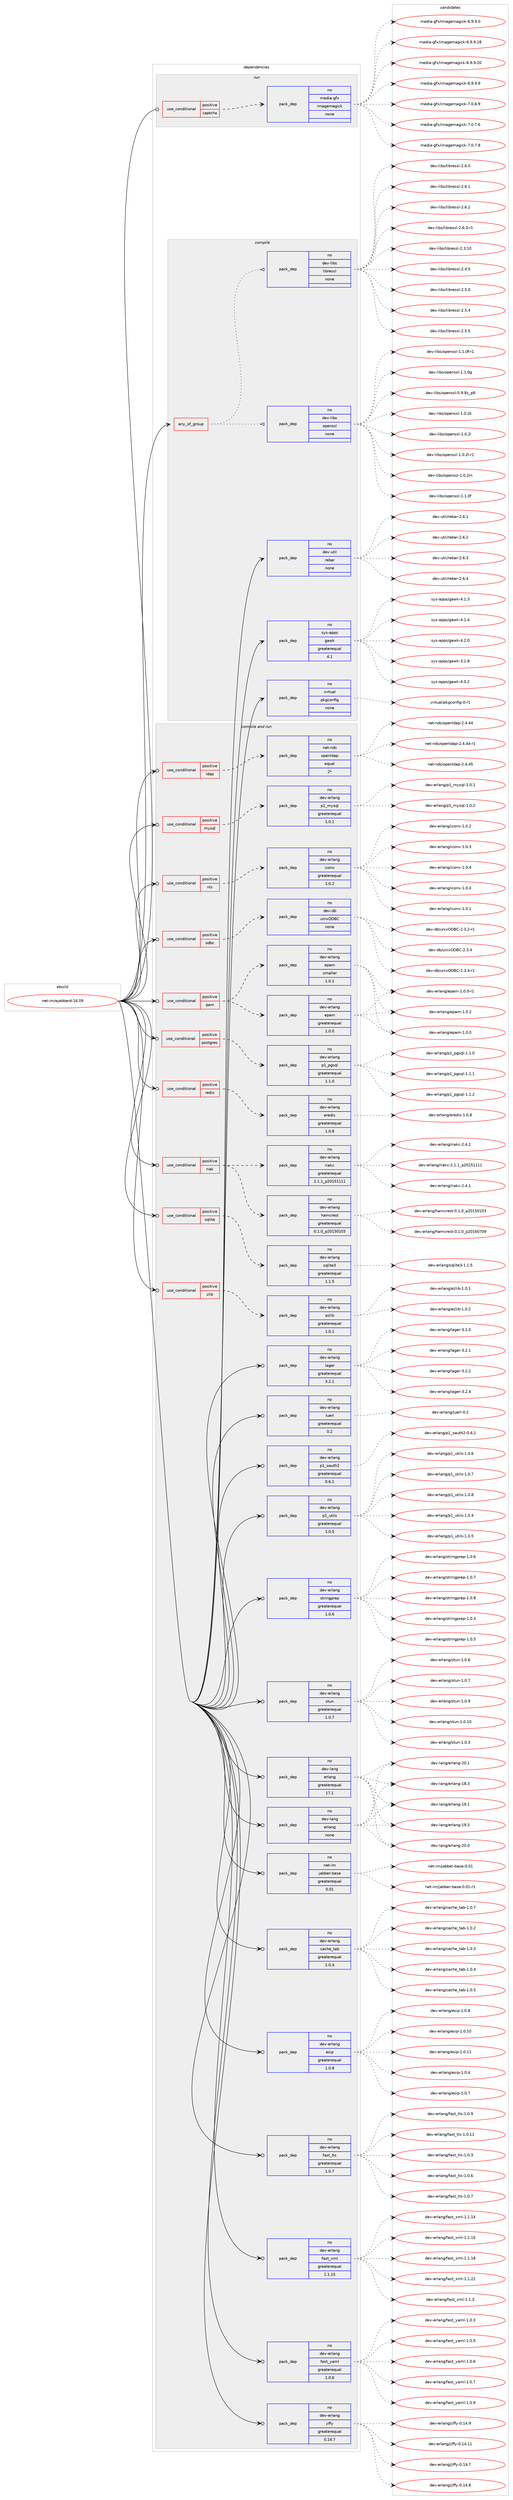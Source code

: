 digraph prolog {

# *************
# Graph options
# *************

newrank=true;
concentrate=true;
compound=true;
graph [rankdir=LR,fontname=Helvetica,fontsize=10,ranksep=1.5];#, ranksep=2.5, nodesep=0.2];
edge  [arrowhead=vee];
node  [fontname=Helvetica,fontsize=10];

# **********
# The ebuild
# **********

subgraph cluster_leftcol {
color=gray;
rank=same;
label=<<i>ebuild</i>>;
id [label="net-im/ejabberd-16.09", color=red, width=4, href="../net-im/ejabberd-16.09.svg"];
}

# ****************
# The dependencies
# ****************

subgraph cluster_midcol {
color=gray;
label=<<i>dependencies</i>>;
subgraph cluster_compile {
fillcolor="#eeeeee";
style=filled;
label=<<i>compile</i>>;
subgraph any6655 {
dependency412030 [label=<<TABLE BORDER="0" CELLBORDER="1" CELLSPACING="0" CELLPADDING="4"><TR><TD CELLPADDING="10">any_of_group</TD></TR></TABLE>>, shape=none, color=red];subgraph pack303246 {
dependency412031 [label=<<TABLE BORDER="0" CELLBORDER="1" CELLSPACING="0" CELLPADDING="4" WIDTH="220"><TR><TD ROWSPAN="6" CELLPADDING="30">pack_dep</TD></TR><TR><TD WIDTH="110">no</TD></TR><TR><TD>dev-libs</TD></TR><TR><TD>openssl</TD></TR><TR><TD>none</TD></TR><TR><TD></TD></TR></TABLE>>, shape=none, color=blue];
}
dependency412030:e -> dependency412031:w [weight=20,style="dotted",arrowhead="oinv"];
subgraph pack303247 {
dependency412032 [label=<<TABLE BORDER="0" CELLBORDER="1" CELLSPACING="0" CELLPADDING="4" WIDTH="220"><TR><TD ROWSPAN="6" CELLPADDING="30">pack_dep</TD></TR><TR><TD WIDTH="110">no</TD></TR><TR><TD>dev-libs</TD></TR><TR><TD>libressl</TD></TR><TR><TD>none</TD></TR><TR><TD></TD></TR></TABLE>>, shape=none, color=blue];
}
dependency412030:e -> dependency412032:w [weight=20,style="dotted",arrowhead="oinv"];
}
id:e -> dependency412030:w [weight=20,style="solid",arrowhead="vee"];
subgraph pack303248 {
dependency412033 [label=<<TABLE BORDER="0" CELLBORDER="1" CELLSPACING="0" CELLPADDING="4" WIDTH="220"><TR><TD ROWSPAN="6" CELLPADDING="30">pack_dep</TD></TR><TR><TD WIDTH="110">no</TD></TR><TR><TD>dev-util</TD></TR><TR><TD>rebar</TD></TR><TR><TD>none</TD></TR><TR><TD></TD></TR></TABLE>>, shape=none, color=blue];
}
id:e -> dependency412033:w [weight=20,style="solid",arrowhead="vee"];
subgraph pack303249 {
dependency412034 [label=<<TABLE BORDER="0" CELLBORDER="1" CELLSPACING="0" CELLPADDING="4" WIDTH="220"><TR><TD ROWSPAN="6" CELLPADDING="30">pack_dep</TD></TR><TR><TD WIDTH="110">no</TD></TR><TR><TD>sys-apps</TD></TR><TR><TD>gawk</TD></TR><TR><TD>greaterequal</TD></TR><TR><TD>4.1</TD></TR></TABLE>>, shape=none, color=blue];
}
id:e -> dependency412034:w [weight=20,style="solid",arrowhead="vee"];
subgraph pack303250 {
dependency412035 [label=<<TABLE BORDER="0" CELLBORDER="1" CELLSPACING="0" CELLPADDING="4" WIDTH="220"><TR><TD ROWSPAN="6" CELLPADDING="30">pack_dep</TD></TR><TR><TD WIDTH="110">no</TD></TR><TR><TD>virtual</TD></TR><TR><TD>pkgconfig</TD></TR><TR><TD>none</TD></TR><TR><TD></TD></TR></TABLE>>, shape=none, color=blue];
}
id:e -> dependency412035:w [weight=20,style="solid",arrowhead="vee"];
}
subgraph cluster_compileandrun {
fillcolor="#eeeeee";
style=filled;
label=<<i>compile and run</i>>;
subgraph cond101941 {
dependency412036 [label=<<TABLE BORDER="0" CELLBORDER="1" CELLSPACING="0" CELLPADDING="4"><TR><TD ROWSPAN="3" CELLPADDING="10">use_conditional</TD></TR><TR><TD>positive</TD></TR><TR><TD>ldap</TD></TR></TABLE>>, shape=none, color=red];
subgraph pack303251 {
dependency412037 [label=<<TABLE BORDER="0" CELLBORDER="1" CELLSPACING="0" CELLPADDING="4" WIDTH="220"><TR><TD ROWSPAN="6" CELLPADDING="30">pack_dep</TD></TR><TR><TD WIDTH="110">no</TD></TR><TR><TD>net-nds</TD></TR><TR><TD>openldap</TD></TR><TR><TD>equal</TD></TR><TR><TD>2*</TD></TR></TABLE>>, shape=none, color=blue];
}
dependency412036:e -> dependency412037:w [weight=20,style="dashed",arrowhead="vee"];
}
id:e -> dependency412036:w [weight=20,style="solid",arrowhead="odotvee"];
subgraph cond101942 {
dependency412038 [label=<<TABLE BORDER="0" CELLBORDER="1" CELLSPACING="0" CELLPADDING="4"><TR><TD ROWSPAN="3" CELLPADDING="10">use_conditional</TD></TR><TR><TD>positive</TD></TR><TR><TD>mysql</TD></TR></TABLE>>, shape=none, color=red];
subgraph pack303252 {
dependency412039 [label=<<TABLE BORDER="0" CELLBORDER="1" CELLSPACING="0" CELLPADDING="4" WIDTH="220"><TR><TD ROWSPAN="6" CELLPADDING="30">pack_dep</TD></TR><TR><TD WIDTH="110">no</TD></TR><TR><TD>dev-erlang</TD></TR><TR><TD>p1_mysql</TD></TR><TR><TD>greaterequal</TD></TR><TR><TD>1.0.1</TD></TR></TABLE>>, shape=none, color=blue];
}
dependency412038:e -> dependency412039:w [weight=20,style="dashed",arrowhead="vee"];
}
id:e -> dependency412038:w [weight=20,style="solid",arrowhead="odotvee"];
subgraph cond101943 {
dependency412040 [label=<<TABLE BORDER="0" CELLBORDER="1" CELLSPACING="0" CELLPADDING="4"><TR><TD ROWSPAN="3" CELLPADDING="10">use_conditional</TD></TR><TR><TD>positive</TD></TR><TR><TD>nls</TD></TR></TABLE>>, shape=none, color=red];
subgraph pack303253 {
dependency412041 [label=<<TABLE BORDER="0" CELLBORDER="1" CELLSPACING="0" CELLPADDING="4" WIDTH="220"><TR><TD ROWSPAN="6" CELLPADDING="30">pack_dep</TD></TR><TR><TD WIDTH="110">no</TD></TR><TR><TD>dev-erlang</TD></TR><TR><TD>iconv</TD></TR><TR><TD>greaterequal</TD></TR><TR><TD>1.0.2</TD></TR></TABLE>>, shape=none, color=blue];
}
dependency412040:e -> dependency412041:w [weight=20,style="dashed",arrowhead="vee"];
}
id:e -> dependency412040:w [weight=20,style="solid",arrowhead="odotvee"];
subgraph cond101944 {
dependency412042 [label=<<TABLE BORDER="0" CELLBORDER="1" CELLSPACING="0" CELLPADDING="4"><TR><TD ROWSPAN="3" CELLPADDING="10">use_conditional</TD></TR><TR><TD>positive</TD></TR><TR><TD>odbc</TD></TR></TABLE>>, shape=none, color=red];
subgraph pack303254 {
dependency412043 [label=<<TABLE BORDER="0" CELLBORDER="1" CELLSPACING="0" CELLPADDING="4" WIDTH="220"><TR><TD ROWSPAN="6" CELLPADDING="30">pack_dep</TD></TR><TR><TD WIDTH="110">no</TD></TR><TR><TD>dev-db</TD></TR><TR><TD>unixODBC</TD></TR><TR><TD>none</TD></TR><TR><TD></TD></TR></TABLE>>, shape=none, color=blue];
}
dependency412042:e -> dependency412043:w [weight=20,style="dashed",arrowhead="vee"];
}
id:e -> dependency412042:w [weight=20,style="solid",arrowhead="odotvee"];
subgraph cond101945 {
dependency412044 [label=<<TABLE BORDER="0" CELLBORDER="1" CELLSPACING="0" CELLPADDING="4"><TR><TD ROWSPAN="3" CELLPADDING="10">use_conditional</TD></TR><TR><TD>positive</TD></TR><TR><TD>pam</TD></TR></TABLE>>, shape=none, color=red];
subgraph pack303255 {
dependency412045 [label=<<TABLE BORDER="0" CELLBORDER="1" CELLSPACING="0" CELLPADDING="4" WIDTH="220"><TR><TD ROWSPAN="6" CELLPADDING="30">pack_dep</TD></TR><TR><TD WIDTH="110">no</TD></TR><TR><TD>dev-erlang</TD></TR><TR><TD>epam</TD></TR><TR><TD>greaterequal</TD></TR><TR><TD>1.0.0</TD></TR></TABLE>>, shape=none, color=blue];
}
dependency412044:e -> dependency412045:w [weight=20,style="dashed",arrowhead="vee"];
subgraph pack303256 {
dependency412046 [label=<<TABLE BORDER="0" CELLBORDER="1" CELLSPACING="0" CELLPADDING="4" WIDTH="220"><TR><TD ROWSPAN="6" CELLPADDING="30">pack_dep</TD></TR><TR><TD WIDTH="110">no</TD></TR><TR><TD>dev-erlang</TD></TR><TR><TD>epam</TD></TR><TR><TD>smaller</TD></TR><TR><TD>1.0.1</TD></TR></TABLE>>, shape=none, color=blue];
}
dependency412044:e -> dependency412046:w [weight=20,style="dashed",arrowhead="vee"];
}
id:e -> dependency412044:w [weight=20,style="solid",arrowhead="odotvee"];
subgraph cond101946 {
dependency412047 [label=<<TABLE BORDER="0" CELLBORDER="1" CELLSPACING="0" CELLPADDING="4"><TR><TD ROWSPAN="3" CELLPADDING="10">use_conditional</TD></TR><TR><TD>positive</TD></TR><TR><TD>postgres</TD></TR></TABLE>>, shape=none, color=red];
subgraph pack303257 {
dependency412048 [label=<<TABLE BORDER="0" CELLBORDER="1" CELLSPACING="0" CELLPADDING="4" WIDTH="220"><TR><TD ROWSPAN="6" CELLPADDING="30">pack_dep</TD></TR><TR><TD WIDTH="110">no</TD></TR><TR><TD>dev-erlang</TD></TR><TR><TD>p1_pgsql</TD></TR><TR><TD>greaterequal</TD></TR><TR><TD>1.1.0</TD></TR></TABLE>>, shape=none, color=blue];
}
dependency412047:e -> dependency412048:w [weight=20,style="dashed",arrowhead="vee"];
}
id:e -> dependency412047:w [weight=20,style="solid",arrowhead="odotvee"];
subgraph cond101947 {
dependency412049 [label=<<TABLE BORDER="0" CELLBORDER="1" CELLSPACING="0" CELLPADDING="4"><TR><TD ROWSPAN="3" CELLPADDING="10">use_conditional</TD></TR><TR><TD>positive</TD></TR><TR><TD>redis</TD></TR></TABLE>>, shape=none, color=red];
subgraph pack303258 {
dependency412050 [label=<<TABLE BORDER="0" CELLBORDER="1" CELLSPACING="0" CELLPADDING="4" WIDTH="220"><TR><TD ROWSPAN="6" CELLPADDING="30">pack_dep</TD></TR><TR><TD WIDTH="110">no</TD></TR><TR><TD>dev-erlang</TD></TR><TR><TD>eredis</TD></TR><TR><TD>greaterequal</TD></TR><TR><TD>1.0.8</TD></TR></TABLE>>, shape=none, color=blue];
}
dependency412049:e -> dependency412050:w [weight=20,style="dashed",arrowhead="vee"];
}
id:e -> dependency412049:w [weight=20,style="solid",arrowhead="odotvee"];
subgraph cond101948 {
dependency412051 [label=<<TABLE BORDER="0" CELLBORDER="1" CELLSPACING="0" CELLPADDING="4"><TR><TD ROWSPAN="3" CELLPADDING="10">use_conditional</TD></TR><TR><TD>positive</TD></TR><TR><TD>riak</TD></TR></TABLE>>, shape=none, color=red];
subgraph pack303259 {
dependency412052 [label=<<TABLE BORDER="0" CELLBORDER="1" CELLSPACING="0" CELLPADDING="4" WIDTH="220"><TR><TD ROWSPAN="6" CELLPADDING="30">pack_dep</TD></TR><TR><TD WIDTH="110">no</TD></TR><TR><TD>dev-erlang</TD></TR><TR><TD>hamcrest</TD></TR><TR><TD>greaterequal</TD></TR><TR><TD>0.1.0_p20150103</TD></TR></TABLE>>, shape=none, color=blue];
}
dependency412051:e -> dependency412052:w [weight=20,style="dashed",arrowhead="vee"];
subgraph pack303260 {
dependency412053 [label=<<TABLE BORDER="0" CELLBORDER="1" CELLSPACING="0" CELLPADDING="4" WIDTH="220"><TR><TD ROWSPAN="6" CELLPADDING="30">pack_dep</TD></TR><TR><TD WIDTH="110">no</TD></TR><TR><TD>dev-erlang</TD></TR><TR><TD>riakc</TD></TR><TR><TD>greaterequal</TD></TR><TR><TD>2.1.1_p20151111</TD></TR></TABLE>>, shape=none, color=blue];
}
dependency412051:e -> dependency412053:w [weight=20,style="dashed",arrowhead="vee"];
}
id:e -> dependency412051:w [weight=20,style="solid",arrowhead="odotvee"];
subgraph cond101949 {
dependency412054 [label=<<TABLE BORDER="0" CELLBORDER="1" CELLSPACING="0" CELLPADDING="4"><TR><TD ROWSPAN="3" CELLPADDING="10">use_conditional</TD></TR><TR><TD>positive</TD></TR><TR><TD>sqlite</TD></TR></TABLE>>, shape=none, color=red];
subgraph pack303261 {
dependency412055 [label=<<TABLE BORDER="0" CELLBORDER="1" CELLSPACING="0" CELLPADDING="4" WIDTH="220"><TR><TD ROWSPAN="6" CELLPADDING="30">pack_dep</TD></TR><TR><TD WIDTH="110">no</TD></TR><TR><TD>dev-erlang</TD></TR><TR><TD>sqlite3</TD></TR><TR><TD>greaterequal</TD></TR><TR><TD>1.1.5</TD></TR></TABLE>>, shape=none, color=blue];
}
dependency412054:e -> dependency412055:w [weight=20,style="dashed",arrowhead="vee"];
}
id:e -> dependency412054:w [weight=20,style="solid",arrowhead="odotvee"];
subgraph cond101950 {
dependency412056 [label=<<TABLE BORDER="0" CELLBORDER="1" CELLSPACING="0" CELLPADDING="4"><TR><TD ROWSPAN="3" CELLPADDING="10">use_conditional</TD></TR><TR><TD>positive</TD></TR><TR><TD>zlib</TD></TR></TABLE>>, shape=none, color=red];
subgraph pack303262 {
dependency412057 [label=<<TABLE BORDER="0" CELLBORDER="1" CELLSPACING="0" CELLPADDING="4" WIDTH="220"><TR><TD ROWSPAN="6" CELLPADDING="30">pack_dep</TD></TR><TR><TD WIDTH="110">no</TD></TR><TR><TD>dev-erlang</TD></TR><TR><TD>ezlib</TD></TR><TR><TD>greaterequal</TD></TR><TR><TD>1.0.1</TD></TR></TABLE>>, shape=none, color=blue];
}
dependency412056:e -> dependency412057:w [weight=20,style="dashed",arrowhead="vee"];
}
id:e -> dependency412056:w [weight=20,style="solid",arrowhead="odotvee"];
subgraph pack303263 {
dependency412058 [label=<<TABLE BORDER="0" CELLBORDER="1" CELLSPACING="0" CELLPADDING="4" WIDTH="220"><TR><TD ROWSPAN="6" CELLPADDING="30">pack_dep</TD></TR><TR><TD WIDTH="110">no</TD></TR><TR><TD>dev-erlang</TD></TR><TR><TD>cache_tab</TD></TR><TR><TD>greaterequal</TD></TR><TR><TD>1.0.4</TD></TR></TABLE>>, shape=none, color=blue];
}
id:e -> dependency412058:w [weight=20,style="solid",arrowhead="odotvee"];
subgraph pack303264 {
dependency412059 [label=<<TABLE BORDER="0" CELLBORDER="1" CELLSPACING="0" CELLPADDING="4" WIDTH="220"><TR><TD ROWSPAN="6" CELLPADDING="30">pack_dep</TD></TR><TR><TD WIDTH="110">no</TD></TR><TR><TD>dev-erlang</TD></TR><TR><TD>esip</TD></TR><TR><TD>greaterequal</TD></TR><TR><TD>1.0.8</TD></TR></TABLE>>, shape=none, color=blue];
}
id:e -> dependency412059:w [weight=20,style="solid",arrowhead="odotvee"];
subgraph pack303265 {
dependency412060 [label=<<TABLE BORDER="0" CELLBORDER="1" CELLSPACING="0" CELLPADDING="4" WIDTH="220"><TR><TD ROWSPAN="6" CELLPADDING="30">pack_dep</TD></TR><TR><TD WIDTH="110">no</TD></TR><TR><TD>dev-erlang</TD></TR><TR><TD>fast_tls</TD></TR><TR><TD>greaterequal</TD></TR><TR><TD>1.0.7</TD></TR></TABLE>>, shape=none, color=blue];
}
id:e -> dependency412060:w [weight=20,style="solid",arrowhead="odotvee"];
subgraph pack303266 {
dependency412061 [label=<<TABLE BORDER="0" CELLBORDER="1" CELLSPACING="0" CELLPADDING="4" WIDTH="220"><TR><TD ROWSPAN="6" CELLPADDING="30">pack_dep</TD></TR><TR><TD WIDTH="110">no</TD></TR><TR><TD>dev-erlang</TD></TR><TR><TD>fast_xml</TD></TR><TR><TD>greaterequal</TD></TR><TR><TD>1.1.15</TD></TR></TABLE>>, shape=none, color=blue];
}
id:e -> dependency412061:w [weight=20,style="solid",arrowhead="odotvee"];
subgraph pack303267 {
dependency412062 [label=<<TABLE BORDER="0" CELLBORDER="1" CELLSPACING="0" CELLPADDING="4" WIDTH="220"><TR><TD ROWSPAN="6" CELLPADDING="30">pack_dep</TD></TR><TR><TD WIDTH="110">no</TD></TR><TR><TD>dev-erlang</TD></TR><TR><TD>fast_yaml</TD></TR><TR><TD>greaterequal</TD></TR><TR><TD>1.0.6</TD></TR></TABLE>>, shape=none, color=blue];
}
id:e -> dependency412062:w [weight=20,style="solid",arrowhead="odotvee"];
subgraph pack303268 {
dependency412063 [label=<<TABLE BORDER="0" CELLBORDER="1" CELLSPACING="0" CELLPADDING="4" WIDTH="220"><TR><TD ROWSPAN="6" CELLPADDING="30">pack_dep</TD></TR><TR><TD WIDTH="110">no</TD></TR><TR><TD>dev-erlang</TD></TR><TR><TD>jiffy</TD></TR><TR><TD>greaterequal</TD></TR><TR><TD>0.14.7</TD></TR></TABLE>>, shape=none, color=blue];
}
id:e -> dependency412063:w [weight=20,style="solid",arrowhead="odotvee"];
subgraph pack303269 {
dependency412064 [label=<<TABLE BORDER="0" CELLBORDER="1" CELLSPACING="0" CELLPADDING="4" WIDTH="220"><TR><TD ROWSPAN="6" CELLPADDING="30">pack_dep</TD></TR><TR><TD WIDTH="110">no</TD></TR><TR><TD>dev-erlang</TD></TR><TR><TD>lager</TD></TR><TR><TD>greaterequal</TD></TR><TR><TD>3.2.1</TD></TR></TABLE>>, shape=none, color=blue];
}
id:e -> dependency412064:w [weight=20,style="solid",arrowhead="odotvee"];
subgraph pack303270 {
dependency412065 [label=<<TABLE BORDER="0" CELLBORDER="1" CELLSPACING="0" CELLPADDING="4" WIDTH="220"><TR><TD ROWSPAN="6" CELLPADDING="30">pack_dep</TD></TR><TR><TD WIDTH="110">no</TD></TR><TR><TD>dev-erlang</TD></TR><TR><TD>luerl</TD></TR><TR><TD>greaterequal</TD></TR><TR><TD>0.2</TD></TR></TABLE>>, shape=none, color=blue];
}
id:e -> dependency412065:w [weight=20,style="solid",arrowhead="odotvee"];
subgraph pack303271 {
dependency412066 [label=<<TABLE BORDER="0" CELLBORDER="1" CELLSPACING="0" CELLPADDING="4" WIDTH="220"><TR><TD ROWSPAN="6" CELLPADDING="30">pack_dep</TD></TR><TR><TD WIDTH="110">no</TD></TR><TR><TD>dev-erlang</TD></TR><TR><TD>p1_oauth2</TD></TR><TR><TD>greaterequal</TD></TR><TR><TD>0.6.1</TD></TR></TABLE>>, shape=none, color=blue];
}
id:e -> dependency412066:w [weight=20,style="solid",arrowhead="odotvee"];
subgraph pack303272 {
dependency412067 [label=<<TABLE BORDER="0" CELLBORDER="1" CELLSPACING="0" CELLPADDING="4" WIDTH="220"><TR><TD ROWSPAN="6" CELLPADDING="30">pack_dep</TD></TR><TR><TD WIDTH="110">no</TD></TR><TR><TD>dev-erlang</TD></TR><TR><TD>p1_utils</TD></TR><TR><TD>greaterequal</TD></TR><TR><TD>1.0.5</TD></TR></TABLE>>, shape=none, color=blue];
}
id:e -> dependency412067:w [weight=20,style="solid",arrowhead="odotvee"];
subgraph pack303273 {
dependency412068 [label=<<TABLE BORDER="0" CELLBORDER="1" CELLSPACING="0" CELLPADDING="4" WIDTH="220"><TR><TD ROWSPAN="6" CELLPADDING="30">pack_dep</TD></TR><TR><TD WIDTH="110">no</TD></TR><TR><TD>dev-erlang</TD></TR><TR><TD>stringprep</TD></TR><TR><TD>greaterequal</TD></TR><TR><TD>1.0.6</TD></TR></TABLE>>, shape=none, color=blue];
}
id:e -> dependency412068:w [weight=20,style="solid",arrowhead="odotvee"];
subgraph pack303274 {
dependency412069 [label=<<TABLE BORDER="0" CELLBORDER="1" CELLSPACING="0" CELLPADDING="4" WIDTH="220"><TR><TD ROWSPAN="6" CELLPADDING="30">pack_dep</TD></TR><TR><TD WIDTH="110">no</TD></TR><TR><TD>dev-erlang</TD></TR><TR><TD>stun</TD></TR><TR><TD>greaterequal</TD></TR><TR><TD>1.0.7</TD></TR></TABLE>>, shape=none, color=blue];
}
id:e -> dependency412069:w [weight=20,style="solid",arrowhead="odotvee"];
subgraph pack303275 {
dependency412070 [label=<<TABLE BORDER="0" CELLBORDER="1" CELLSPACING="0" CELLPADDING="4" WIDTH="220"><TR><TD ROWSPAN="6" CELLPADDING="30">pack_dep</TD></TR><TR><TD WIDTH="110">no</TD></TR><TR><TD>dev-lang</TD></TR><TR><TD>erlang</TD></TR><TR><TD>greaterequal</TD></TR><TR><TD>17.1</TD></TR></TABLE>>, shape=none, color=blue];
}
id:e -> dependency412070:w [weight=20,style="solid",arrowhead="odotvee"];
subgraph pack303276 {
dependency412071 [label=<<TABLE BORDER="0" CELLBORDER="1" CELLSPACING="0" CELLPADDING="4" WIDTH="220"><TR><TD ROWSPAN="6" CELLPADDING="30">pack_dep</TD></TR><TR><TD WIDTH="110">no</TD></TR><TR><TD>dev-lang</TD></TR><TR><TD>erlang</TD></TR><TR><TD>none</TD></TR><TR><TD></TD></TR></TABLE>>, shape=none, color=blue];
}
id:e -> dependency412071:w [weight=20,style="solid",arrowhead="odotvee"];
subgraph pack303277 {
dependency412072 [label=<<TABLE BORDER="0" CELLBORDER="1" CELLSPACING="0" CELLPADDING="4" WIDTH="220"><TR><TD ROWSPAN="6" CELLPADDING="30">pack_dep</TD></TR><TR><TD WIDTH="110">no</TD></TR><TR><TD>net-im</TD></TR><TR><TD>jabber-base</TD></TR><TR><TD>greaterequal</TD></TR><TR><TD>0.01</TD></TR></TABLE>>, shape=none, color=blue];
}
id:e -> dependency412072:w [weight=20,style="solid",arrowhead="odotvee"];
}
subgraph cluster_run {
fillcolor="#eeeeee";
style=filled;
label=<<i>run</i>>;
subgraph cond101951 {
dependency412073 [label=<<TABLE BORDER="0" CELLBORDER="1" CELLSPACING="0" CELLPADDING="4"><TR><TD ROWSPAN="3" CELLPADDING="10">use_conditional</TD></TR><TR><TD>positive</TD></TR><TR><TD>captcha</TD></TR></TABLE>>, shape=none, color=red];
subgraph pack303278 {
dependency412074 [label=<<TABLE BORDER="0" CELLBORDER="1" CELLSPACING="0" CELLPADDING="4" WIDTH="220"><TR><TD ROWSPAN="6" CELLPADDING="30">pack_dep</TD></TR><TR><TD WIDTH="110">no</TD></TR><TR><TD>media-gfx</TD></TR><TR><TD>imagemagick</TD></TR><TR><TD>none</TD></TR><TR><TD></TD></TR></TABLE>>, shape=none, color=blue];
}
dependency412073:e -> dependency412074:w [weight=20,style="dashed",arrowhead="vee"];
}
id:e -> dependency412073:w [weight=20,style="solid",arrowhead="odot"];
}
}

# **************
# The candidates
# **************

subgraph cluster_choices {
rank=same;
color=gray;
label=<<i>candidates</i>>;

subgraph choice303246 {
color=black;
nodesep=1;
choice1001011184510810598115471111121011101151151084548465746561229511256 [label="dev-libs/openssl-0.9.8z_p8", color=red, width=4,href="../dev-libs/openssl-0.9.8z_p8.svg"];
choice100101118451081059811547111112101110115115108454946484650107 [label="dev-libs/openssl-1.0.2k", color=red, width=4,href="../dev-libs/openssl-1.0.2k.svg"];
choice100101118451081059811547111112101110115115108454946484650108 [label="dev-libs/openssl-1.0.2l", color=red, width=4,href="../dev-libs/openssl-1.0.2l.svg"];
choice1001011184510810598115471111121011101151151084549464846501084511449 [label="dev-libs/openssl-1.0.2l-r1", color=red, width=4,href="../dev-libs/openssl-1.0.2l-r1.svg"];
choice100101118451081059811547111112101110115115108454946484650109 [label="dev-libs/openssl-1.0.2m", color=red, width=4,href="../dev-libs/openssl-1.0.2m.svg"];
choice100101118451081059811547111112101110115115108454946494648102 [label="dev-libs/openssl-1.1.0f", color=red, width=4,href="../dev-libs/openssl-1.1.0f.svg"];
choice1001011184510810598115471111121011101151151084549464946481024511449 [label="dev-libs/openssl-1.1.0f-r1", color=red, width=4,href="../dev-libs/openssl-1.1.0f-r1.svg"];
choice100101118451081059811547111112101110115115108454946494648103 [label="dev-libs/openssl-1.1.0g", color=red, width=4,href="../dev-libs/openssl-1.1.0g.svg"];
dependency412031:e -> choice1001011184510810598115471111121011101151151084548465746561229511256:w [style=dotted,weight="100"];
dependency412031:e -> choice100101118451081059811547111112101110115115108454946484650107:w [style=dotted,weight="100"];
dependency412031:e -> choice100101118451081059811547111112101110115115108454946484650108:w [style=dotted,weight="100"];
dependency412031:e -> choice1001011184510810598115471111121011101151151084549464846501084511449:w [style=dotted,weight="100"];
dependency412031:e -> choice100101118451081059811547111112101110115115108454946484650109:w [style=dotted,weight="100"];
dependency412031:e -> choice100101118451081059811547111112101110115115108454946494648102:w [style=dotted,weight="100"];
dependency412031:e -> choice1001011184510810598115471111121011101151151084549464946481024511449:w [style=dotted,weight="100"];
dependency412031:e -> choice100101118451081059811547111112101110115115108454946494648103:w [style=dotted,weight="100"];
}
subgraph choice303247 {
color=black;
nodesep=1;
choice1001011184510810598115471081059811410111511510845504651464948 [label="dev-libs/libressl-2.3.10", color=red, width=4,href="../dev-libs/libressl-2.3.10.svg"];
choice10010111845108105981154710810598114101115115108455046524653 [label="dev-libs/libressl-2.4.5", color=red, width=4,href="../dev-libs/libressl-2.4.5.svg"];
choice10010111845108105981154710810598114101115115108455046534648 [label="dev-libs/libressl-2.5.0", color=red, width=4,href="../dev-libs/libressl-2.5.0.svg"];
choice10010111845108105981154710810598114101115115108455046534652 [label="dev-libs/libressl-2.5.4", color=red, width=4,href="../dev-libs/libressl-2.5.4.svg"];
choice10010111845108105981154710810598114101115115108455046534653 [label="dev-libs/libressl-2.5.5", color=red, width=4,href="../dev-libs/libressl-2.5.5.svg"];
choice10010111845108105981154710810598114101115115108455046544648 [label="dev-libs/libressl-2.6.0", color=red, width=4,href="../dev-libs/libressl-2.6.0.svg"];
choice10010111845108105981154710810598114101115115108455046544649 [label="dev-libs/libressl-2.6.1", color=red, width=4,href="../dev-libs/libressl-2.6.1.svg"];
choice10010111845108105981154710810598114101115115108455046544650 [label="dev-libs/libressl-2.6.2", color=red, width=4,href="../dev-libs/libressl-2.6.2.svg"];
choice100101118451081059811547108105981141011151151084550465446514511449 [label="dev-libs/libressl-2.6.3-r1", color=red, width=4,href="../dev-libs/libressl-2.6.3-r1.svg"];
dependency412032:e -> choice1001011184510810598115471081059811410111511510845504651464948:w [style=dotted,weight="100"];
dependency412032:e -> choice10010111845108105981154710810598114101115115108455046524653:w [style=dotted,weight="100"];
dependency412032:e -> choice10010111845108105981154710810598114101115115108455046534648:w [style=dotted,weight="100"];
dependency412032:e -> choice10010111845108105981154710810598114101115115108455046534652:w [style=dotted,weight="100"];
dependency412032:e -> choice10010111845108105981154710810598114101115115108455046534653:w [style=dotted,weight="100"];
dependency412032:e -> choice10010111845108105981154710810598114101115115108455046544648:w [style=dotted,weight="100"];
dependency412032:e -> choice10010111845108105981154710810598114101115115108455046544649:w [style=dotted,weight="100"];
dependency412032:e -> choice10010111845108105981154710810598114101115115108455046544650:w [style=dotted,weight="100"];
dependency412032:e -> choice100101118451081059811547108105981141011151151084550465446514511449:w [style=dotted,weight="100"];
}
subgraph choice303248 {
color=black;
nodesep=1;
choice10010111845117116105108471141019897114455046544649 [label="dev-util/rebar-2.6.1", color=red, width=4,href="../dev-util/rebar-2.6.1.svg"];
choice10010111845117116105108471141019897114455046544650 [label="dev-util/rebar-2.6.2", color=red, width=4,href="../dev-util/rebar-2.6.2.svg"];
choice10010111845117116105108471141019897114455046544651 [label="dev-util/rebar-2.6.3", color=red, width=4,href="../dev-util/rebar-2.6.3.svg"];
choice10010111845117116105108471141019897114455046544652 [label="dev-util/rebar-2.6.4", color=red, width=4,href="../dev-util/rebar-2.6.4.svg"];
dependency412033:e -> choice10010111845117116105108471141019897114455046544649:w [style=dotted,weight="100"];
dependency412033:e -> choice10010111845117116105108471141019897114455046544650:w [style=dotted,weight="100"];
dependency412033:e -> choice10010111845117116105108471141019897114455046544651:w [style=dotted,weight="100"];
dependency412033:e -> choice10010111845117116105108471141019897114455046544652:w [style=dotted,weight="100"];
}
subgraph choice303249 {
color=black;
nodesep=1;
choice11512111545971121121154710397119107455146494656 [label="sys-apps/gawk-3.1.8", color=red, width=4,href="../sys-apps/gawk-3.1.8.svg"];
choice11512111545971121121154710397119107455246484650 [label="sys-apps/gawk-4.0.2", color=red, width=4,href="../sys-apps/gawk-4.0.2.svg"];
choice11512111545971121121154710397119107455246494651 [label="sys-apps/gawk-4.1.3", color=red, width=4,href="../sys-apps/gawk-4.1.3.svg"];
choice11512111545971121121154710397119107455246494652 [label="sys-apps/gawk-4.1.4", color=red, width=4,href="../sys-apps/gawk-4.1.4.svg"];
choice11512111545971121121154710397119107455246504648 [label="sys-apps/gawk-4.2.0", color=red, width=4,href="../sys-apps/gawk-4.2.0.svg"];
dependency412034:e -> choice11512111545971121121154710397119107455146494656:w [style=dotted,weight="100"];
dependency412034:e -> choice11512111545971121121154710397119107455246484650:w [style=dotted,weight="100"];
dependency412034:e -> choice11512111545971121121154710397119107455246494651:w [style=dotted,weight="100"];
dependency412034:e -> choice11512111545971121121154710397119107455246494652:w [style=dotted,weight="100"];
dependency412034:e -> choice11512111545971121121154710397119107455246504648:w [style=dotted,weight="100"];
}
subgraph choice303250 {
color=black;
nodesep=1;
choice11810511411611797108471121071039911111010210510345484511449 [label="virtual/pkgconfig-0-r1", color=red, width=4,href="../virtual/pkgconfig-0-r1.svg"];
dependency412035:e -> choice11810511411611797108471121071039911111010210510345484511449:w [style=dotted,weight="100"];
}
subgraph choice303251 {
color=black;
nodesep=1;
choice11010111645110100115471111121011101081009711245504652465252 [label="net-nds/openldap-2.4.44", color=red, width=4,href="../net-nds/openldap-2.4.44.svg"];
choice110101116451101001154711111210111010810097112455046524652524511449 [label="net-nds/openldap-2.4.44-r1", color=red, width=4,href="../net-nds/openldap-2.4.44-r1.svg"];
choice11010111645110100115471111121011101081009711245504652465253 [label="net-nds/openldap-2.4.45", color=red, width=4,href="../net-nds/openldap-2.4.45.svg"];
dependency412037:e -> choice11010111645110100115471111121011101081009711245504652465252:w [style=dotted,weight="100"];
dependency412037:e -> choice110101116451101001154711111210111010810097112455046524652524511449:w [style=dotted,weight="100"];
dependency412037:e -> choice11010111645110100115471111121011101081009711245504652465253:w [style=dotted,weight="100"];
}
subgraph choice303252 {
color=black;
nodesep=1;
choice1001011184510111410897110103471124995109121115113108454946484649 [label="dev-erlang/p1_mysql-1.0.1", color=red, width=4,href="../dev-erlang/p1_mysql-1.0.1.svg"];
choice1001011184510111410897110103471124995109121115113108454946484650 [label="dev-erlang/p1_mysql-1.0.2", color=red, width=4,href="../dev-erlang/p1_mysql-1.0.2.svg"];
dependency412039:e -> choice1001011184510111410897110103471124995109121115113108454946484649:w [style=dotted,weight="100"];
dependency412039:e -> choice1001011184510111410897110103471124995109121115113108454946484650:w [style=dotted,weight="100"];
}
subgraph choice303253 {
color=black;
nodesep=1;
choice10010111845101114108971101034710599111110118454946484648 [label="dev-erlang/iconv-1.0.0", color=red, width=4,href="../dev-erlang/iconv-1.0.0.svg"];
choice10010111845101114108971101034710599111110118454946484649 [label="dev-erlang/iconv-1.0.1", color=red, width=4,href="../dev-erlang/iconv-1.0.1.svg"];
choice10010111845101114108971101034710599111110118454946484650 [label="dev-erlang/iconv-1.0.2", color=red, width=4,href="../dev-erlang/iconv-1.0.2.svg"];
choice10010111845101114108971101034710599111110118454946484651 [label="dev-erlang/iconv-1.0.3", color=red, width=4,href="../dev-erlang/iconv-1.0.3.svg"];
choice10010111845101114108971101034710599111110118454946484652 [label="dev-erlang/iconv-1.0.4", color=red, width=4,href="../dev-erlang/iconv-1.0.4.svg"];
dependency412041:e -> choice10010111845101114108971101034710599111110118454946484648:w [style=dotted,weight="100"];
dependency412041:e -> choice10010111845101114108971101034710599111110118454946484649:w [style=dotted,weight="100"];
dependency412041:e -> choice10010111845101114108971101034710599111110118454946484650:w [style=dotted,weight="100"];
dependency412041:e -> choice10010111845101114108971101034710599111110118454946484651:w [style=dotted,weight="100"];
dependency412041:e -> choice10010111845101114108971101034710599111110118454946484652:w [style=dotted,weight="100"];
}
subgraph choice303254 {
color=black;
nodesep=1;
choice100101118451009847117110105120796866674550465146504511449 [label="dev-db/unixODBC-2.3.2-r1", color=red, width=4,href="../dev-db/unixODBC-2.3.2-r1.svg"];
choice10010111845100984711711010512079686667455046514652 [label="dev-db/unixODBC-2.3.4", color=red, width=4,href="../dev-db/unixODBC-2.3.4.svg"];
choice100101118451009847117110105120796866674550465146524511449 [label="dev-db/unixODBC-2.3.4-r1", color=red, width=4,href="../dev-db/unixODBC-2.3.4-r1.svg"];
dependency412043:e -> choice100101118451009847117110105120796866674550465146504511449:w [style=dotted,weight="100"];
dependency412043:e -> choice10010111845100984711711010512079686667455046514652:w [style=dotted,weight="100"];
dependency412043:e -> choice100101118451009847117110105120796866674550465146524511449:w [style=dotted,weight="100"];
}
subgraph choice303255 {
color=black;
nodesep=1;
choice10010111845101114108971101034710111297109454946484648 [label="dev-erlang/epam-1.0.0", color=red, width=4,href="../dev-erlang/epam-1.0.0.svg"];
choice100101118451011141089711010347101112971094549464846484511449 [label="dev-erlang/epam-1.0.0-r1", color=red, width=4,href="../dev-erlang/epam-1.0.0-r1.svg"];
choice10010111845101114108971101034710111297109454946484650 [label="dev-erlang/epam-1.0.2", color=red, width=4,href="../dev-erlang/epam-1.0.2.svg"];
dependency412045:e -> choice10010111845101114108971101034710111297109454946484648:w [style=dotted,weight="100"];
dependency412045:e -> choice100101118451011141089711010347101112971094549464846484511449:w [style=dotted,weight="100"];
dependency412045:e -> choice10010111845101114108971101034710111297109454946484650:w [style=dotted,weight="100"];
}
subgraph choice303256 {
color=black;
nodesep=1;
choice10010111845101114108971101034710111297109454946484648 [label="dev-erlang/epam-1.0.0", color=red, width=4,href="../dev-erlang/epam-1.0.0.svg"];
choice100101118451011141089711010347101112971094549464846484511449 [label="dev-erlang/epam-1.0.0-r1", color=red, width=4,href="../dev-erlang/epam-1.0.0-r1.svg"];
choice10010111845101114108971101034710111297109454946484650 [label="dev-erlang/epam-1.0.2", color=red, width=4,href="../dev-erlang/epam-1.0.2.svg"];
dependency412046:e -> choice10010111845101114108971101034710111297109454946484648:w [style=dotted,weight="100"];
dependency412046:e -> choice100101118451011141089711010347101112971094549464846484511449:w [style=dotted,weight="100"];
dependency412046:e -> choice10010111845101114108971101034710111297109454946484650:w [style=dotted,weight="100"];
}
subgraph choice303257 {
color=black;
nodesep=1;
choice1001011184510111410897110103471124995112103115113108454946494648 [label="dev-erlang/p1_pgsql-1.1.0", color=red, width=4,href="../dev-erlang/p1_pgsql-1.1.0.svg"];
choice1001011184510111410897110103471124995112103115113108454946494649 [label="dev-erlang/p1_pgsql-1.1.1", color=red, width=4,href="../dev-erlang/p1_pgsql-1.1.1.svg"];
choice1001011184510111410897110103471124995112103115113108454946494650 [label="dev-erlang/p1_pgsql-1.1.2", color=red, width=4,href="../dev-erlang/p1_pgsql-1.1.2.svg"];
dependency412048:e -> choice1001011184510111410897110103471124995112103115113108454946494648:w [style=dotted,weight="100"];
dependency412048:e -> choice1001011184510111410897110103471124995112103115113108454946494649:w [style=dotted,weight="100"];
dependency412048:e -> choice1001011184510111410897110103471124995112103115113108454946494650:w [style=dotted,weight="100"];
}
subgraph choice303258 {
color=black;
nodesep=1;
choice100101118451011141089711010347101114101100105115454946484656 [label="dev-erlang/eredis-1.0.8", color=red, width=4,href="../dev-erlang/eredis-1.0.8.svg"];
dependency412050:e -> choice100101118451011141089711010347101114101100105115454946484656:w [style=dotted,weight="100"];
}
subgraph choice303259 {
color=black;
nodesep=1;
choice1001011184510111410897110103471049710999114101115116454846494648951125048495348494851 [label="dev-erlang/hamcrest-0.1.0_p20150103", color=red, width=4,href="../dev-erlang/hamcrest-0.1.0_p20150103.svg"];
choice1001011184510111410897110103471049710999114101115116454846494648951125048495448554857 [label="dev-erlang/hamcrest-0.1.0_p20160709", color=red, width=4,href="../dev-erlang/hamcrest-0.1.0_p20160709.svg"];
dependency412052:e -> choice1001011184510111410897110103471049710999114101115116454846494648951125048495348494851:w [style=dotted,weight="100"];
dependency412052:e -> choice1001011184510111410897110103471049710999114101115116454846494648951125048495448554857:w [style=dotted,weight="100"];
}
subgraph choice303260 {
color=black;
nodesep=1;
choice1001011184510111410897110103471141059710799455046494649951125048495349494949 [label="dev-erlang/riakc-2.1.1_p20151111", color=red, width=4,href="../dev-erlang/riakc-2.1.1_p20151111.svg"];
choice1001011184510111410897110103471141059710799455046524649 [label="dev-erlang/riakc-2.4.1", color=red, width=4,href="../dev-erlang/riakc-2.4.1.svg"];
choice1001011184510111410897110103471141059710799455046524650 [label="dev-erlang/riakc-2.4.2", color=red, width=4,href="../dev-erlang/riakc-2.4.2.svg"];
dependency412053:e -> choice1001011184510111410897110103471141059710799455046494649951125048495349494949:w [style=dotted,weight="100"];
dependency412053:e -> choice1001011184510111410897110103471141059710799455046524649:w [style=dotted,weight="100"];
dependency412053:e -> choice1001011184510111410897110103471141059710799455046524650:w [style=dotted,weight="100"];
}
subgraph choice303261 {
color=black;
nodesep=1;
choice10010111845101114108971101034711511310810511610151454946494653 [label="dev-erlang/sqlite3-1.1.5", color=red, width=4,href="../dev-erlang/sqlite3-1.1.5.svg"];
dependency412055:e -> choice10010111845101114108971101034711511310810511610151454946494653:w [style=dotted,weight="100"];
}
subgraph choice303262 {
color=black;
nodesep=1;
choice10010111845101114108971101034710112210810598454946484649 [label="dev-erlang/ezlib-1.0.1", color=red, width=4,href="../dev-erlang/ezlib-1.0.1.svg"];
choice10010111845101114108971101034710112210810598454946484650 [label="dev-erlang/ezlib-1.0.2", color=red, width=4,href="../dev-erlang/ezlib-1.0.2.svg"];
dependency412057:e -> choice10010111845101114108971101034710112210810598454946484649:w [style=dotted,weight="100"];
dependency412057:e -> choice10010111845101114108971101034710112210810598454946484650:w [style=dotted,weight="100"];
}
subgraph choice303263 {
color=black;
nodesep=1;
choice100101118451011141089711010347999799104101951169798454946484650 [label="dev-erlang/cache_tab-1.0.2", color=red, width=4,href="../dev-erlang/cache_tab-1.0.2.svg"];
choice100101118451011141089711010347999799104101951169798454946484651 [label="dev-erlang/cache_tab-1.0.3", color=red, width=4,href="../dev-erlang/cache_tab-1.0.3.svg"];
choice100101118451011141089711010347999799104101951169798454946484652 [label="dev-erlang/cache_tab-1.0.4", color=red, width=4,href="../dev-erlang/cache_tab-1.0.4.svg"];
choice100101118451011141089711010347999799104101951169798454946484653 [label="dev-erlang/cache_tab-1.0.5", color=red, width=4,href="../dev-erlang/cache_tab-1.0.5.svg"];
choice100101118451011141089711010347999799104101951169798454946484655 [label="dev-erlang/cache_tab-1.0.7", color=red, width=4,href="../dev-erlang/cache_tab-1.0.7.svg"];
dependency412058:e -> choice100101118451011141089711010347999799104101951169798454946484650:w [style=dotted,weight="100"];
dependency412058:e -> choice100101118451011141089711010347999799104101951169798454946484651:w [style=dotted,weight="100"];
dependency412058:e -> choice100101118451011141089711010347999799104101951169798454946484652:w [style=dotted,weight="100"];
dependency412058:e -> choice100101118451011141089711010347999799104101951169798454946484653:w [style=dotted,weight="100"];
dependency412058:e -> choice100101118451011141089711010347999799104101951169798454946484655:w [style=dotted,weight="100"];
}
subgraph choice303264 {
color=black;
nodesep=1;
choice10010111845101114108971101034710111510511245494648464948 [label="dev-erlang/esip-1.0.10", color=red, width=4,href="../dev-erlang/esip-1.0.10.svg"];
choice10010111845101114108971101034710111510511245494648464949 [label="dev-erlang/esip-1.0.11", color=red, width=4,href="../dev-erlang/esip-1.0.11.svg"];
choice100101118451011141089711010347101115105112454946484652 [label="dev-erlang/esip-1.0.4", color=red, width=4,href="../dev-erlang/esip-1.0.4.svg"];
choice100101118451011141089711010347101115105112454946484655 [label="dev-erlang/esip-1.0.7", color=red, width=4,href="../dev-erlang/esip-1.0.7.svg"];
choice100101118451011141089711010347101115105112454946484656 [label="dev-erlang/esip-1.0.8", color=red, width=4,href="../dev-erlang/esip-1.0.8.svg"];
dependency412059:e -> choice10010111845101114108971101034710111510511245494648464948:w [style=dotted,weight="100"];
dependency412059:e -> choice10010111845101114108971101034710111510511245494648464949:w [style=dotted,weight="100"];
dependency412059:e -> choice100101118451011141089711010347101115105112454946484652:w [style=dotted,weight="100"];
dependency412059:e -> choice100101118451011141089711010347101115105112454946484655:w [style=dotted,weight="100"];
dependency412059:e -> choice100101118451011141089711010347101115105112454946484656:w [style=dotted,weight="100"];
}
subgraph choice303265 {
color=black;
nodesep=1;
choice100101118451011141089711010347102971151169511610811545494648464949 [label="dev-erlang/fast_tls-1.0.11", color=red, width=4,href="../dev-erlang/fast_tls-1.0.11.svg"];
choice1001011184510111410897110103471029711511695116108115454946484651 [label="dev-erlang/fast_tls-1.0.3", color=red, width=4,href="../dev-erlang/fast_tls-1.0.3.svg"];
choice1001011184510111410897110103471029711511695116108115454946484654 [label="dev-erlang/fast_tls-1.0.6", color=red, width=4,href="../dev-erlang/fast_tls-1.0.6.svg"];
choice1001011184510111410897110103471029711511695116108115454946484655 [label="dev-erlang/fast_tls-1.0.7", color=red, width=4,href="../dev-erlang/fast_tls-1.0.7.svg"];
choice1001011184510111410897110103471029711511695116108115454946484657 [label="dev-erlang/fast_tls-1.0.9", color=red, width=4,href="../dev-erlang/fast_tls-1.0.9.svg"];
dependency412060:e -> choice100101118451011141089711010347102971151169511610811545494648464949:w [style=dotted,weight="100"];
dependency412060:e -> choice1001011184510111410897110103471029711511695116108115454946484651:w [style=dotted,weight="100"];
dependency412060:e -> choice1001011184510111410897110103471029711511695116108115454946484654:w [style=dotted,weight="100"];
dependency412060:e -> choice1001011184510111410897110103471029711511695116108115454946484655:w [style=dotted,weight="100"];
dependency412060:e -> choice1001011184510111410897110103471029711511695116108115454946484657:w [style=dotted,weight="100"];
}
subgraph choice303266 {
color=black;
nodesep=1;
choice100101118451011141089711010347102971151169512010910845494649464952 [label="dev-erlang/fast_xml-1.1.14", color=red, width=4,href="../dev-erlang/fast_xml-1.1.14.svg"];
choice100101118451011141089711010347102971151169512010910845494649464953 [label="dev-erlang/fast_xml-1.1.15", color=red, width=4,href="../dev-erlang/fast_xml-1.1.15.svg"];
choice100101118451011141089711010347102971151169512010910845494649464956 [label="dev-erlang/fast_xml-1.1.18", color=red, width=4,href="../dev-erlang/fast_xml-1.1.18.svg"];
choice100101118451011141089711010347102971151169512010910845494649465050 [label="dev-erlang/fast_xml-1.1.22", color=red, width=4,href="../dev-erlang/fast_xml-1.1.22.svg"];
choice1001011184510111410897110103471029711511695120109108454946494651 [label="dev-erlang/fast_xml-1.1.3", color=red, width=4,href="../dev-erlang/fast_xml-1.1.3.svg"];
dependency412061:e -> choice100101118451011141089711010347102971151169512010910845494649464952:w [style=dotted,weight="100"];
dependency412061:e -> choice100101118451011141089711010347102971151169512010910845494649464953:w [style=dotted,weight="100"];
dependency412061:e -> choice100101118451011141089711010347102971151169512010910845494649464956:w [style=dotted,weight="100"];
dependency412061:e -> choice100101118451011141089711010347102971151169512010910845494649465050:w [style=dotted,weight="100"];
dependency412061:e -> choice1001011184510111410897110103471029711511695120109108454946494651:w [style=dotted,weight="100"];
}
subgraph choice303267 {
color=black;
nodesep=1;
choice100101118451011141089711010347102971151169512197109108454946484651 [label="dev-erlang/fast_yaml-1.0.3", color=red, width=4,href="../dev-erlang/fast_yaml-1.0.3.svg"];
choice100101118451011141089711010347102971151169512197109108454946484653 [label="dev-erlang/fast_yaml-1.0.5", color=red, width=4,href="../dev-erlang/fast_yaml-1.0.5.svg"];
choice100101118451011141089711010347102971151169512197109108454946484654 [label="dev-erlang/fast_yaml-1.0.6", color=red, width=4,href="../dev-erlang/fast_yaml-1.0.6.svg"];
choice100101118451011141089711010347102971151169512197109108454946484655 [label="dev-erlang/fast_yaml-1.0.7", color=red, width=4,href="../dev-erlang/fast_yaml-1.0.7.svg"];
choice100101118451011141089711010347102971151169512197109108454946484657 [label="dev-erlang/fast_yaml-1.0.9", color=red, width=4,href="../dev-erlang/fast_yaml-1.0.9.svg"];
dependency412062:e -> choice100101118451011141089711010347102971151169512197109108454946484651:w [style=dotted,weight="100"];
dependency412062:e -> choice100101118451011141089711010347102971151169512197109108454946484653:w [style=dotted,weight="100"];
dependency412062:e -> choice100101118451011141089711010347102971151169512197109108454946484654:w [style=dotted,weight="100"];
dependency412062:e -> choice100101118451011141089711010347102971151169512197109108454946484655:w [style=dotted,weight="100"];
dependency412062:e -> choice100101118451011141089711010347102971151169512197109108454946484657:w [style=dotted,weight="100"];
}
subgraph choice303268 {
color=black;
nodesep=1;
choice1001011184510111410897110103471061051021021214548464952464949 [label="dev-erlang/jiffy-0.14.11", color=red, width=4,href="../dev-erlang/jiffy-0.14.11.svg"];
choice10010111845101114108971101034710610510210212145484649524655 [label="dev-erlang/jiffy-0.14.7", color=red, width=4,href="../dev-erlang/jiffy-0.14.7.svg"];
choice10010111845101114108971101034710610510210212145484649524656 [label="dev-erlang/jiffy-0.14.8", color=red, width=4,href="../dev-erlang/jiffy-0.14.8.svg"];
choice10010111845101114108971101034710610510210212145484649524657 [label="dev-erlang/jiffy-0.14.9", color=red, width=4,href="../dev-erlang/jiffy-0.14.9.svg"];
dependency412063:e -> choice1001011184510111410897110103471061051021021214548464952464949:w [style=dotted,weight="100"];
dependency412063:e -> choice10010111845101114108971101034710610510210212145484649524655:w [style=dotted,weight="100"];
dependency412063:e -> choice10010111845101114108971101034710610510210212145484649524656:w [style=dotted,weight="100"];
dependency412063:e -> choice10010111845101114108971101034710610510210212145484649524657:w [style=dotted,weight="100"];
}
subgraph choice303269 {
color=black;
nodesep=1;
choice10010111845101114108971101034710897103101114455146504648 [label="dev-erlang/lager-3.2.0", color=red, width=4,href="../dev-erlang/lager-3.2.0.svg"];
choice10010111845101114108971101034710897103101114455146504649 [label="dev-erlang/lager-3.2.1", color=red, width=4,href="../dev-erlang/lager-3.2.1.svg"];
choice10010111845101114108971101034710897103101114455146504650 [label="dev-erlang/lager-3.2.2", color=red, width=4,href="../dev-erlang/lager-3.2.2.svg"];
choice10010111845101114108971101034710897103101114455146504652 [label="dev-erlang/lager-3.2.4", color=red, width=4,href="../dev-erlang/lager-3.2.4.svg"];
dependency412064:e -> choice10010111845101114108971101034710897103101114455146504648:w [style=dotted,weight="100"];
dependency412064:e -> choice10010111845101114108971101034710897103101114455146504649:w [style=dotted,weight="100"];
dependency412064:e -> choice10010111845101114108971101034710897103101114455146504650:w [style=dotted,weight="100"];
dependency412064:e -> choice10010111845101114108971101034710897103101114455146504652:w [style=dotted,weight="100"];
}
subgraph choice303270 {
color=black;
nodesep=1;
choice10010111845101114108971101034710811710111410845484650 [label="dev-erlang/luerl-0.2", color=red, width=4,href="../dev-erlang/luerl-0.2.svg"];
dependency412065:e -> choice10010111845101114108971101034710811710111410845484650:w [style=dotted,weight="100"];
}
subgraph choice303271 {
color=black;
nodesep=1;
choice10010111845101114108971101034711249951119711711610450454846544649 [label="dev-erlang/p1_oauth2-0.6.1", color=red, width=4,href="../dev-erlang/p1_oauth2-0.6.1.svg"];
dependency412066:e -> choice10010111845101114108971101034711249951119711711610450454846544649:w [style=dotted,weight="100"];
}
subgraph choice303272 {
color=black;
nodesep=1;
choice1001011184510111410897110103471124995117116105108115454946484652 [label="dev-erlang/p1_utils-1.0.4", color=red, width=4,href="../dev-erlang/p1_utils-1.0.4.svg"];
choice1001011184510111410897110103471124995117116105108115454946484653 [label="dev-erlang/p1_utils-1.0.5", color=red, width=4,href="../dev-erlang/p1_utils-1.0.5.svg"];
choice1001011184510111410897110103471124995117116105108115454946484654 [label="dev-erlang/p1_utils-1.0.6", color=red, width=4,href="../dev-erlang/p1_utils-1.0.6.svg"];
choice1001011184510111410897110103471124995117116105108115454946484655 [label="dev-erlang/p1_utils-1.0.7", color=red, width=4,href="../dev-erlang/p1_utils-1.0.7.svg"];
choice1001011184510111410897110103471124995117116105108115454946484656 [label="dev-erlang/p1_utils-1.0.8", color=red, width=4,href="../dev-erlang/p1_utils-1.0.8.svg"];
dependency412067:e -> choice1001011184510111410897110103471124995117116105108115454946484652:w [style=dotted,weight="100"];
dependency412067:e -> choice1001011184510111410897110103471124995117116105108115454946484653:w [style=dotted,weight="100"];
dependency412067:e -> choice1001011184510111410897110103471124995117116105108115454946484654:w [style=dotted,weight="100"];
dependency412067:e -> choice1001011184510111410897110103471124995117116105108115454946484655:w [style=dotted,weight="100"];
dependency412067:e -> choice1001011184510111410897110103471124995117116105108115454946484656:w [style=dotted,weight="100"];
}
subgraph choice303273 {
color=black;
nodesep=1;
choice100101118451011141089711010347115116114105110103112114101112454946484651 [label="dev-erlang/stringprep-1.0.3", color=red, width=4,href="../dev-erlang/stringprep-1.0.3.svg"];
choice100101118451011141089711010347115116114105110103112114101112454946484653 [label="dev-erlang/stringprep-1.0.5", color=red, width=4,href="../dev-erlang/stringprep-1.0.5.svg"];
choice100101118451011141089711010347115116114105110103112114101112454946484654 [label="dev-erlang/stringprep-1.0.6", color=red, width=4,href="../dev-erlang/stringprep-1.0.6.svg"];
choice100101118451011141089711010347115116114105110103112114101112454946484655 [label="dev-erlang/stringprep-1.0.7", color=red, width=4,href="../dev-erlang/stringprep-1.0.7.svg"];
choice100101118451011141089711010347115116114105110103112114101112454946484656 [label="dev-erlang/stringprep-1.0.8", color=red, width=4,href="../dev-erlang/stringprep-1.0.8.svg"];
dependency412068:e -> choice100101118451011141089711010347115116114105110103112114101112454946484651:w [style=dotted,weight="100"];
dependency412068:e -> choice100101118451011141089711010347115116114105110103112114101112454946484653:w [style=dotted,weight="100"];
dependency412068:e -> choice100101118451011141089711010347115116114105110103112114101112454946484654:w [style=dotted,weight="100"];
dependency412068:e -> choice100101118451011141089711010347115116114105110103112114101112454946484655:w [style=dotted,weight="100"];
dependency412068:e -> choice100101118451011141089711010347115116114105110103112114101112454946484656:w [style=dotted,weight="100"];
}
subgraph choice303274 {
color=black;
nodesep=1;
choice10010111845101114108971101034711511611711045494648464948 [label="dev-erlang/stun-1.0.10", color=red, width=4,href="../dev-erlang/stun-1.0.10.svg"];
choice100101118451011141089711010347115116117110454946484651 [label="dev-erlang/stun-1.0.3", color=red, width=4,href="../dev-erlang/stun-1.0.3.svg"];
choice100101118451011141089711010347115116117110454946484654 [label="dev-erlang/stun-1.0.6", color=red, width=4,href="../dev-erlang/stun-1.0.6.svg"];
choice100101118451011141089711010347115116117110454946484655 [label="dev-erlang/stun-1.0.7", color=red, width=4,href="../dev-erlang/stun-1.0.7.svg"];
choice100101118451011141089711010347115116117110454946484657 [label="dev-erlang/stun-1.0.9", color=red, width=4,href="../dev-erlang/stun-1.0.9.svg"];
dependency412069:e -> choice10010111845101114108971101034711511611711045494648464948:w [style=dotted,weight="100"];
dependency412069:e -> choice100101118451011141089711010347115116117110454946484651:w [style=dotted,weight="100"];
dependency412069:e -> choice100101118451011141089711010347115116117110454946484654:w [style=dotted,weight="100"];
dependency412069:e -> choice100101118451011141089711010347115116117110454946484655:w [style=dotted,weight="100"];
dependency412069:e -> choice100101118451011141089711010347115116117110454946484657:w [style=dotted,weight="100"];
}
subgraph choice303275 {
color=black;
nodesep=1;
choice100101118451089711010347101114108971101034549564651 [label="dev-lang/erlang-18.3", color=red, width=4,href="../dev-lang/erlang-18.3.svg"];
choice100101118451089711010347101114108971101034549574649 [label="dev-lang/erlang-19.1", color=red, width=4,href="../dev-lang/erlang-19.1.svg"];
choice100101118451089711010347101114108971101034549574651 [label="dev-lang/erlang-19.3", color=red, width=4,href="../dev-lang/erlang-19.3.svg"];
choice100101118451089711010347101114108971101034550484648 [label="dev-lang/erlang-20.0", color=red, width=4,href="../dev-lang/erlang-20.0.svg"];
choice100101118451089711010347101114108971101034550484649 [label="dev-lang/erlang-20.1", color=red, width=4,href="../dev-lang/erlang-20.1.svg"];
dependency412070:e -> choice100101118451089711010347101114108971101034549564651:w [style=dotted,weight="100"];
dependency412070:e -> choice100101118451089711010347101114108971101034549574649:w [style=dotted,weight="100"];
dependency412070:e -> choice100101118451089711010347101114108971101034549574651:w [style=dotted,weight="100"];
dependency412070:e -> choice100101118451089711010347101114108971101034550484648:w [style=dotted,weight="100"];
dependency412070:e -> choice100101118451089711010347101114108971101034550484649:w [style=dotted,weight="100"];
}
subgraph choice303276 {
color=black;
nodesep=1;
choice100101118451089711010347101114108971101034549564651 [label="dev-lang/erlang-18.3", color=red, width=4,href="../dev-lang/erlang-18.3.svg"];
choice100101118451089711010347101114108971101034549574649 [label="dev-lang/erlang-19.1", color=red, width=4,href="../dev-lang/erlang-19.1.svg"];
choice100101118451089711010347101114108971101034549574651 [label="dev-lang/erlang-19.3", color=red, width=4,href="../dev-lang/erlang-19.3.svg"];
choice100101118451089711010347101114108971101034550484648 [label="dev-lang/erlang-20.0", color=red, width=4,href="../dev-lang/erlang-20.0.svg"];
choice100101118451089711010347101114108971101034550484649 [label="dev-lang/erlang-20.1", color=red, width=4,href="../dev-lang/erlang-20.1.svg"];
dependency412071:e -> choice100101118451089711010347101114108971101034549564651:w [style=dotted,weight="100"];
dependency412071:e -> choice100101118451089711010347101114108971101034549574649:w [style=dotted,weight="100"];
dependency412071:e -> choice100101118451089711010347101114108971101034549574651:w [style=dotted,weight="100"];
dependency412071:e -> choice100101118451089711010347101114108971101034550484648:w [style=dotted,weight="100"];
dependency412071:e -> choice100101118451089711010347101114108971101034550484649:w [style=dotted,weight="100"];
}
subgraph choice303277 {
color=black;
nodesep=1;
choice11010111645105109471069798981011144598971151014548464849 [label="net-im/jabber-base-0.01", color=red, width=4,href="../net-im/jabber-base-0.01.svg"];
choice110101116451051094710697989810111445989711510145484648494511449 [label="net-im/jabber-base-0.01-r1", color=red, width=4,href="../net-im/jabber-base-0.01-r1.svg"];
dependency412072:e -> choice11010111645105109471069798981011144598971151014548464849:w [style=dotted,weight="100"];
dependency412072:e -> choice110101116451051094710697989810111445989711510145484648494511449:w [style=dotted,weight="100"];
}
subgraph choice303278 {
color=black;
nodesep=1;
choice1091011001059745103102120471051099710310110997103105991074554465746574648 [label="media-gfx/imagemagick-6.9.9.0", color=red, width=4,href="../media-gfx/imagemagick-6.9.9.0.svg"];
choice109101100105974510310212047105109971031011099710310599107455446574657464956 [label="media-gfx/imagemagick-6.9.9.18", color=red, width=4,href="../media-gfx/imagemagick-6.9.9.18.svg"];
choice109101100105974510310212047105109971031011099710310599107455446574657465048 [label="media-gfx/imagemagick-6.9.9.20", color=red, width=4,href="../media-gfx/imagemagick-6.9.9.20.svg"];
choice1091011001059745103102120471051099710310110997103105991074554465746574657 [label="media-gfx/imagemagick-6.9.9.9", color=red, width=4,href="../media-gfx/imagemagick-6.9.9.9.svg"];
choice1091011001059745103102120471051099710310110997103105991074555464846544657 [label="media-gfx/imagemagick-7.0.6.9", color=red, width=4,href="../media-gfx/imagemagick-7.0.6.9.svg"];
choice1091011001059745103102120471051099710310110997103105991074555464846554654 [label="media-gfx/imagemagick-7.0.7.6", color=red, width=4,href="../media-gfx/imagemagick-7.0.7.6.svg"];
choice1091011001059745103102120471051099710310110997103105991074555464846554656 [label="media-gfx/imagemagick-7.0.7.8", color=red, width=4,href="../media-gfx/imagemagick-7.0.7.8.svg"];
dependency412074:e -> choice1091011001059745103102120471051099710310110997103105991074554465746574648:w [style=dotted,weight="100"];
dependency412074:e -> choice109101100105974510310212047105109971031011099710310599107455446574657464956:w [style=dotted,weight="100"];
dependency412074:e -> choice109101100105974510310212047105109971031011099710310599107455446574657465048:w [style=dotted,weight="100"];
dependency412074:e -> choice1091011001059745103102120471051099710310110997103105991074554465746574657:w [style=dotted,weight="100"];
dependency412074:e -> choice1091011001059745103102120471051099710310110997103105991074555464846544657:w [style=dotted,weight="100"];
dependency412074:e -> choice1091011001059745103102120471051099710310110997103105991074555464846554654:w [style=dotted,weight="100"];
dependency412074:e -> choice1091011001059745103102120471051099710310110997103105991074555464846554656:w [style=dotted,weight="100"];
}
}

}
